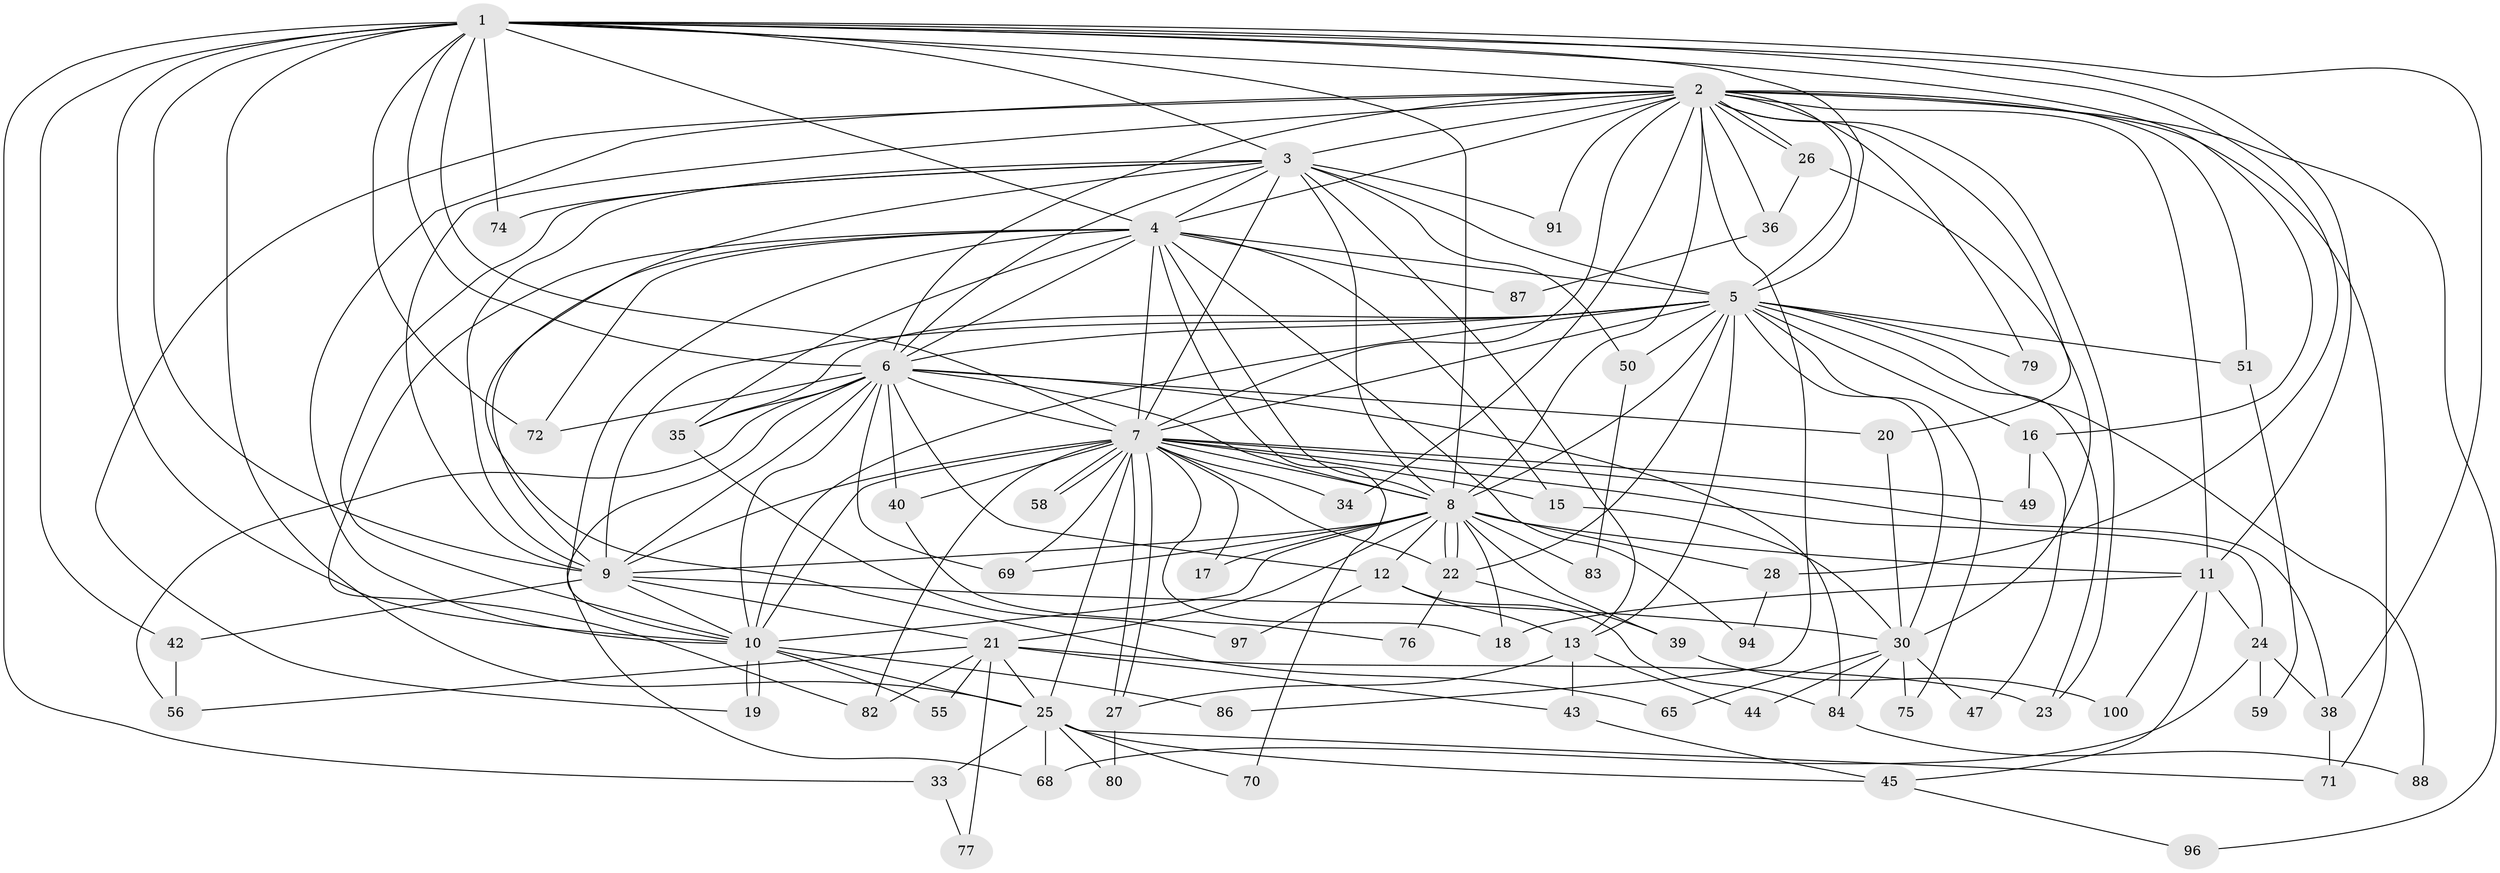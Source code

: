 // original degree distribution, {19: 0.01, 23: 0.01, 16: 0.01, 17: 0.01, 21: 0.01, 20: 0.02, 26: 0.01, 12: 0.01, 15: 0.01, 7: 0.02, 4: 0.08, 6: 0.02, 3: 0.31, 2: 0.44, 8: 0.01, 9: 0.01, 5: 0.01}
// Generated by graph-tools (version 1.1) at 2025/11/02/27/25 16:11:04]
// undirected, 70 vertices, 188 edges
graph export_dot {
graph [start="1"]
  node [color=gray90,style=filled];
  1 [super="+60"];
  2 [super="+29"];
  3 [super="+61"];
  4 [super="+32"];
  5 [super="+62"];
  6 [super="+53"];
  7 [super="+48"];
  8 [super="+14"];
  9;
  10 [super="+64"];
  11 [super="+98"];
  12 [super="+57"];
  13;
  15;
  16;
  17;
  18 [super="+31"];
  19 [super="+54"];
  20 [super="+67"];
  21 [super="+73"];
  22 [super="+66"];
  23 [super="+85"];
  24 [super="+46"];
  25 [super="+41"];
  26;
  27 [super="+63"];
  28;
  30 [super="+37"];
  33;
  34;
  35 [super="+52"];
  36;
  38;
  39;
  40;
  42;
  43;
  44;
  45 [super="+90"];
  47;
  49;
  50;
  51;
  55;
  56 [super="+81"];
  58;
  59;
  65;
  68 [super="+78"];
  69 [super="+95"];
  70;
  71 [super="+93"];
  72 [super="+92"];
  74;
  75;
  76;
  77;
  79;
  80;
  82 [super="+89"];
  83;
  84 [super="+99"];
  86;
  87;
  88;
  91;
  94;
  96;
  97;
  100;
  1 -- 2;
  1 -- 3;
  1 -- 4;
  1 -- 5;
  1 -- 6 [weight=2];
  1 -- 7;
  1 -- 8;
  1 -- 9;
  1 -- 10;
  1 -- 11;
  1 -- 16;
  1 -- 25;
  1 -- 28;
  1 -- 33;
  1 -- 38;
  1 -- 42;
  1 -- 72;
  1 -- 74;
  2 -- 3 [weight=2];
  2 -- 4;
  2 -- 5;
  2 -- 6;
  2 -- 7;
  2 -- 8;
  2 -- 9;
  2 -- 10;
  2 -- 11;
  2 -- 20;
  2 -- 26;
  2 -- 26;
  2 -- 34;
  2 -- 36;
  2 -- 51;
  2 -- 71;
  2 -- 86;
  2 -- 91;
  2 -- 96;
  2 -- 19;
  2 -- 79;
  2 -- 23;
  3 -- 4;
  3 -- 5;
  3 -- 6;
  3 -- 7;
  3 -- 8 [weight=2];
  3 -- 9;
  3 -- 10;
  3 -- 13;
  3 -- 50;
  3 -- 65;
  3 -- 74;
  3 -- 91;
  4 -- 5;
  4 -- 6;
  4 -- 7;
  4 -- 8;
  4 -- 9;
  4 -- 10;
  4 -- 15;
  4 -- 70;
  4 -- 72;
  4 -- 82;
  4 -- 87;
  4 -- 94;
  4 -- 35;
  5 -- 6 [weight=2];
  5 -- 7;
  5 -- 8;
  5 -- 9;
  5 -- 10;
  5 -- 13;
  5 -- 16;
  5 -- 23;
  5 -- 50;
  5 -- 51;
  5 -- 75;
  5 -- 79;
  5 -- 88;
  5 -- 30;
  5 -- 35;
  5 -- 22;
  6 -- 7;
  6 -- 8 [weight=2];
  6 -- 9;
  6 -- 10;
  6 -- 12;
  6 -- 20;
  6 -- 35;
  6 -- 40;
  6 -- 56;
  6 -- 68;
  6 -- 69;
  6 -- 84;
  6 -- 72;
  7 -- 8;
  7 -- 9;
  7 -- 10 [weight=2];
  7 -- 15;
  7 -- 17;
  7 -- 24;
  7 -- 25;
  7 -- 27;
  7 -- 27;
  7 -- 34;
  7 -- 38;
  7 -- 40;
  7 -- 49;
  7 -- 58;
  7 -- 58;
  7 -- 69;
  7 -- 22;
  7 -- 82;
  7 -- 18;
  8 -- 9;
  8 -- 10;
  8 -- 12;
  8 -- 17;
  8 -- 18;
  8 -- 21;
  8 -- 22;
  8 -- 22;
  8 -- 39;
  8 -- 83;
  8 -- 28;
  8 -- 69;
  8 -- 11;
  9 -- 10;
  9 -- 21;
  9 -- 30;
  9 -- 42;
  10 -- 19;
  10 -- 19;
  10 -- 55;
  10 -- 86;
  10 -- 25;
  11 -- 18;
  11 -- 24;
  11 -- 100;
  11 -- 45;
  12 -- 97;
  12 -- 13;
  12 -- 84;
  13 -- 43;
  13 -- 44;
  13 -- 27;
  15 -- 30;
  16 -- 47;
  16 -- 49;
  20 -- 30;
  21 -- 23;
  21 -- 43;
  21 -- 55;
  21 -- 56;
  21 -- 82;
  21 -- 25;
  21 -- 77;
  22 -- 39;
  22 -- 76;
  24 -- 59;
  24 -- 38;
  24 -- 68;
  25 -- 33;
  25 -- 45;
  25 -- 68;
  25 -- 80;
  25 -- 70;
  25 -- 71;
  26 -- 30;
  26 -- 36;
  27 -- 80;
  28 -- 94;
  30 -- 65;
  30 -- 75;
  30 -- 44;
  30 -- 47;
  30 -- 84;
  33 -- 77;
  35 -- 97;
  36 -- 87;
  38 -- 71;
  39 -- 100;
  40 -- 76;
  42 -- 56;
  43 -- 45;
  45 -- 96;
  50 -- 83;
  51 -- 59;
  84 -- 88;
}
